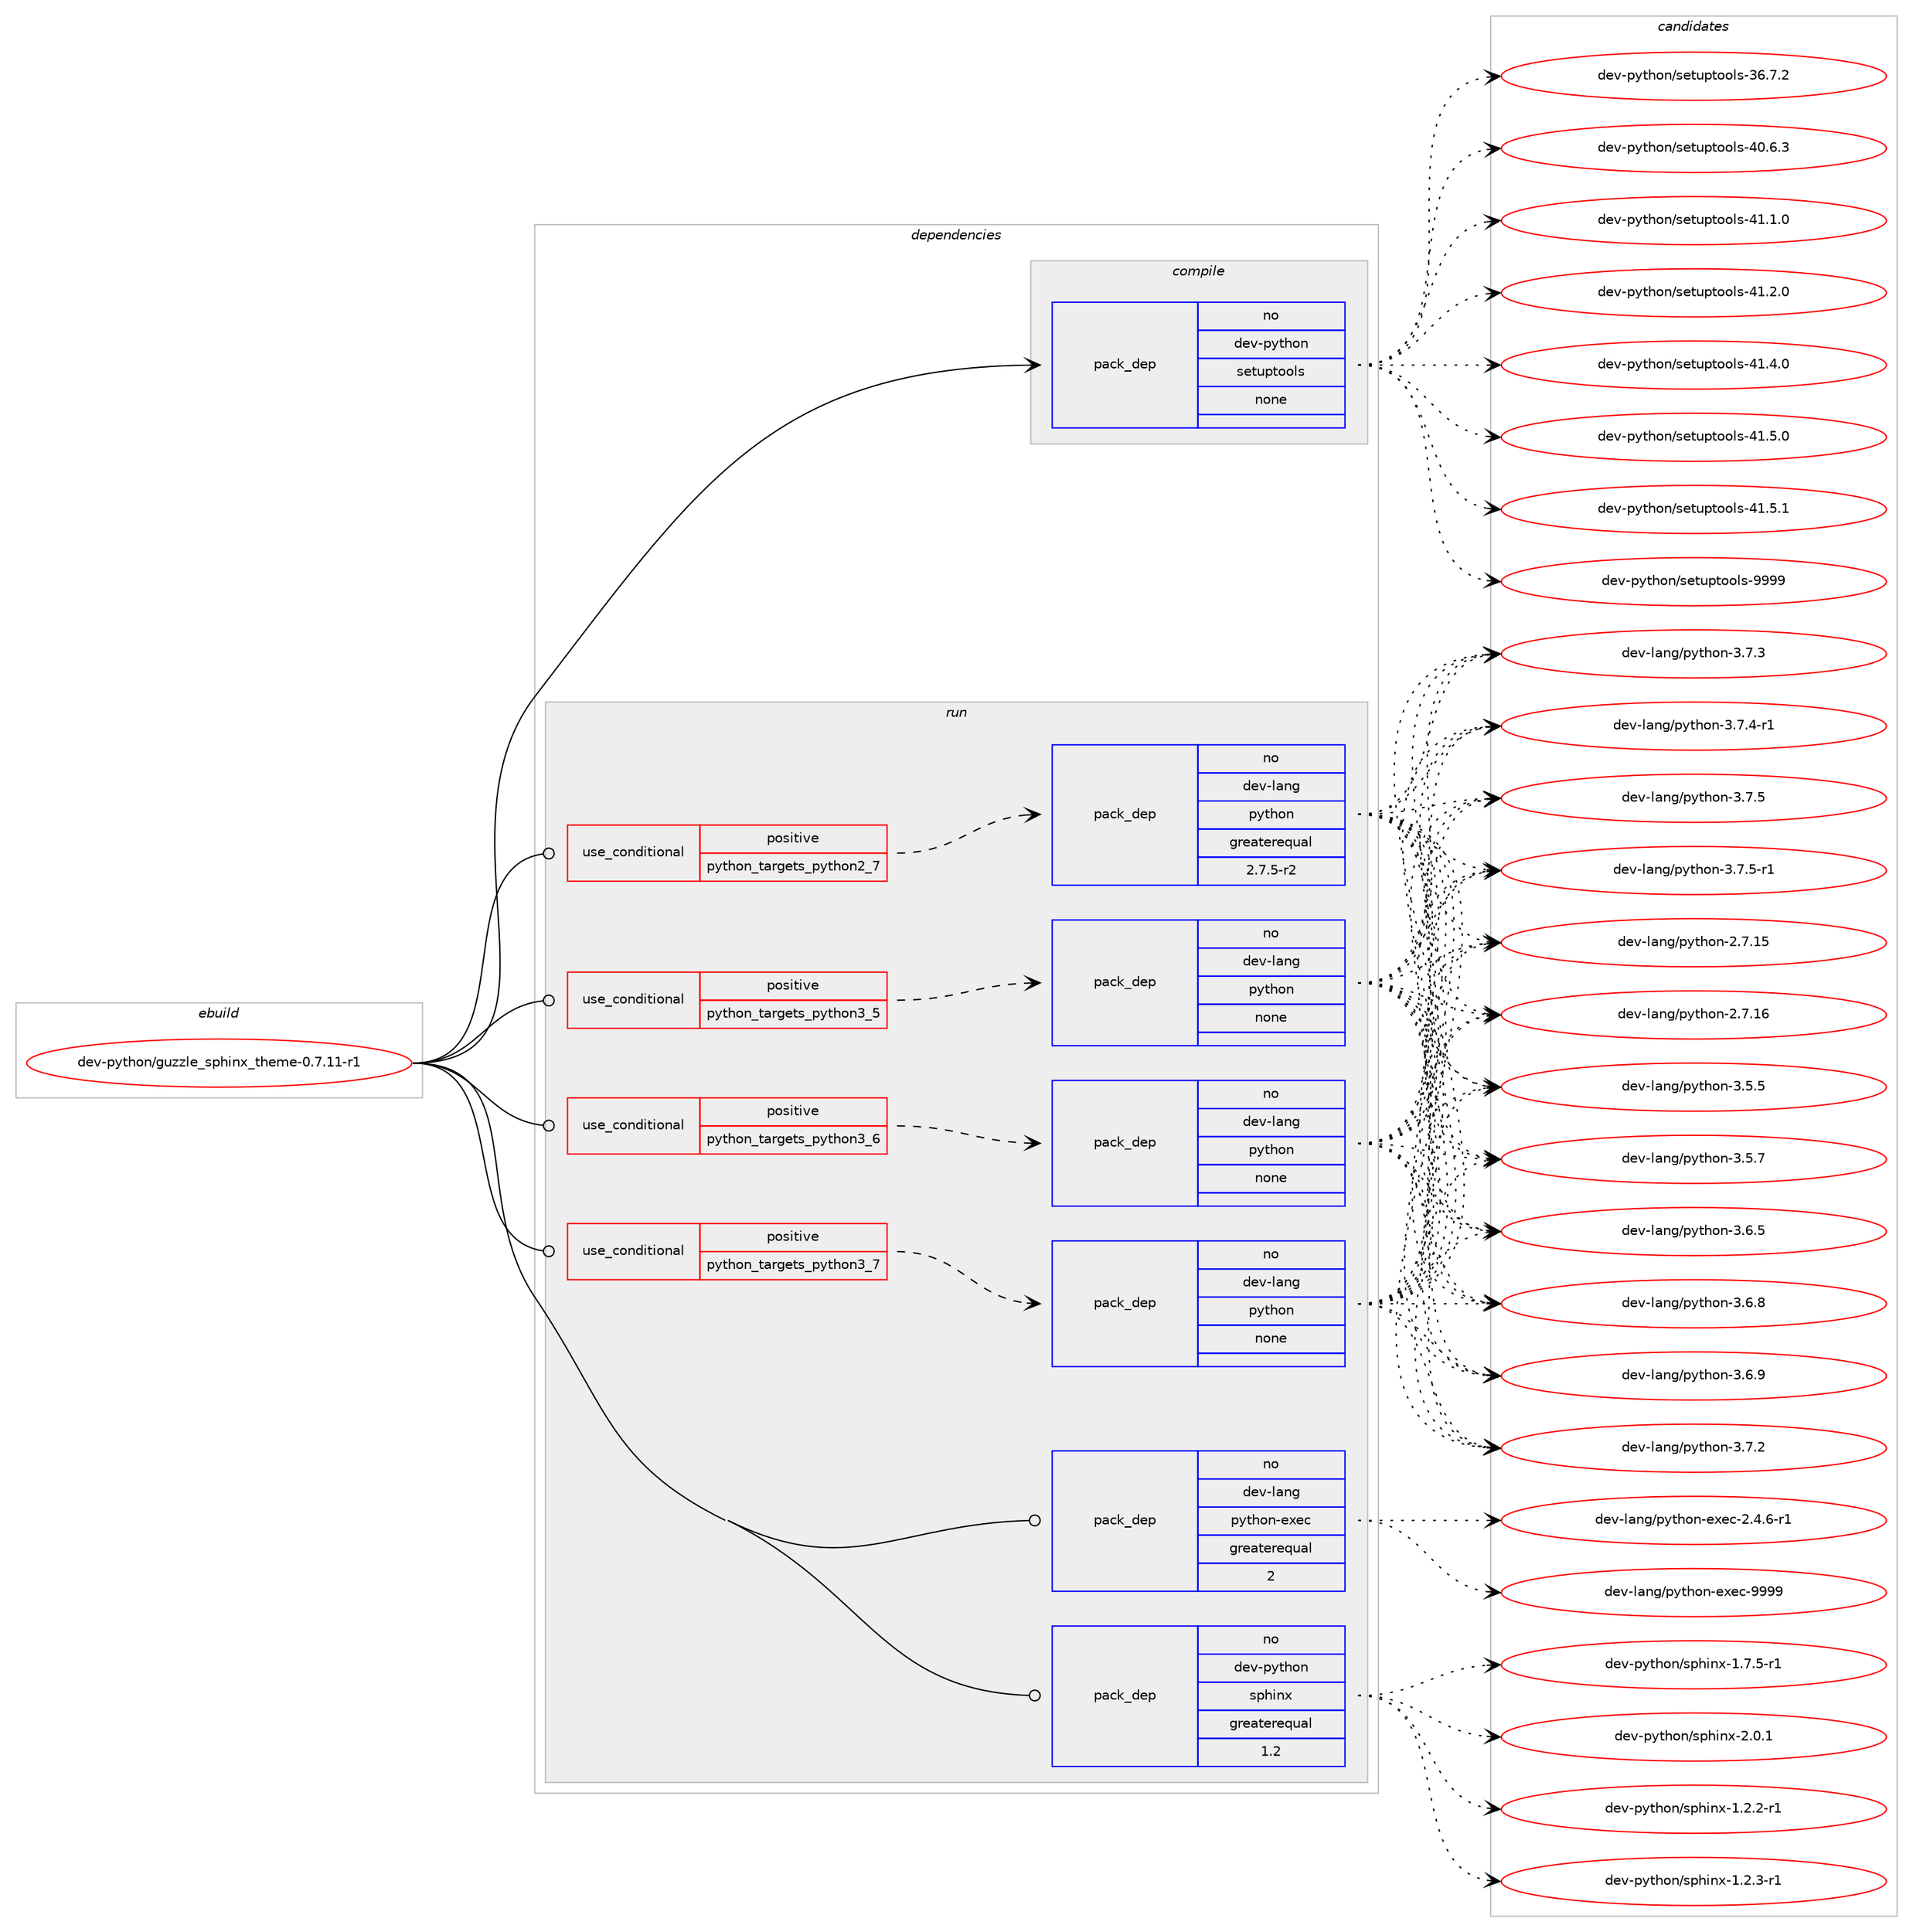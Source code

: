 digraph prolog {

# *************
# Graph options
# *************

newrank=true;
concentrate=true;
compound=true;
graph [rankdir=LR,fontname=Helvetica,fontsize=10,ranksep=1.5];#, ranksep=2.5, nodesep=0.2];
edge  [arrowhead=vee];
node  [fontname=Helvetica,fontsize=10];

# **********
# The ebuild
# **********

subgraph cluster_leftcol {
color=gray;
rank=same;
label=<<i>ebuild</i>>;
id [label="dev-python/guzzle_sphinx_theme-0.7.11-r1", color=red, width=4, href="../dev-python/guzzle_sphinx_theme-0.7.11-r1.svg"];
}

# ****************
# The dependencies
# ****************

subgraph cluster_midcol {
color=gray;
label=<<i>dependencies</i>>;
subgraph cluster_compile {
fillcolor="#eeeeee";
style=filled;
label=<<i>compile</i>>;
subgraph pack455841 {
dependency608004 [label=<<TABLE BORDER="0" CELLBORDER="1" CELLSPACING="0" CELLPADDING="4" WIDTH="220"><TR><TD ROWSPAN="6" CELLPADDING="30">pack_dep</TD></TR><TR><TD WIDTH="110">no</TD></TR><TR><TD>dev-python</TD></TR><TR><TD>setuptools</TD></TR><TR><TD>none</TD></TR><TR><TD></TD></TR></TABLE>>, shape=none, color=blue];
}
id:e -> dependency608004:w [weight=20,style="solid",arrowhead="vee"];
}
subgraph cluster_compileandrun {
fillcolor="#eeeeee";
style=filled;
label=<<i>compile and run</i>>;
}
subgraph cluster_run {
fillcolor="#eeeeee";
style=filled;
label=<<i>run</i>>;
subgraph cond140364 {
dependency608005 [label=<<TABLE BORDER="0" CELLBORDER="1" CELLSPACING="0" CELLPADDING="4"><TR><TD ROWSPAN="3" CELLPADDING="10">use_conditional</TD></TR><TR><TD>positive</TD></TR><TR><TD>python_targets_python2_7</TD></TR></TABLE>>, shape=none, color=red];
subgraph pack455842 {
dependency608006 [label=<<TABLE BORDER="0" CELLBORDER="1" CELLSPACING="0" CELLPADDING="4" WIDTH="220"><TR><TD ROWSPAN="6" CELLPADDING="30">pack_dep</TD></TR><TR><TD WIDTH="110">no</TD></TR><TR><TD>dev-lang</TD></TR><TR><TD>python</TD></TR><TR><TD>greaterequal</TD></TR><TR><TD>2.7.5-r2</TD></TR></TABLE>>, shape=none, color=blue];
}
dependency608005:e -> dependency608006:w [weight=20,style="dashed",arrowhead="vee"];
}
id:e -> dependency608005:w [weight=20,style="solid",arrowhead="odot"];
subgraph cond140365 {
dependency608007 [label=<<TABLE BORDER="0" CELLBORDER="1" CELLSPACING="0" CELLPADDING="4"><TR><TD ROWSPAN="3" CELLPADDING="10">use_conditional</TD></TR><TR><TD>positive</TD></TR><TR><TD>python_targets_python3_5</TD></TR></TABLE>>, shape=none, color=red];
subgraph pack455843 {
dependency608008 [label=<<TABLE BORDER="0" CELLBORDER="1" CELLSPACING="0" CELLPADDING="4" WIDTH="220"><TR><TD ROWSPAN="6" CELLPADDING="30">pack_dep</TD></TR><TR><TD WIDTH="110">no</TD></TR><TR><TD>dev-lang</TD></TR><TR><TD>python</TD></TR><TR><TD>none</TD></TR><TR><TD></TD></TR></TABLE>>, shape=none, color=blue];
}
dependency608007:e -> dependency608008:w [weight=20,style="dashed",arrowhead="vee"];
}
id:e -> dependency608007:w [weight=20,style="solid",arrowhead="odot"];
subgraph cond140366 {
dependency608009 [label=<<TABLE BORDER="0" CELLBORDER="1" CELLSPACING="0" CELLPADDING="4"><TR><TD ROWSPAN="3" CELLPADDING="10">use_conditional</TD></TR><TR><TD>positive</TD></TR><TR><TD>python_targets_python3_6</TD></TR></TABLE>>, shape=none, color=red];
subgraph pack455844 {
dependency608010 [label=<<TABLE BORDER="0" CELLBORDER="1" CELLSPACING="0" CELLPADDING="4" WIDTH="220"><TR><TD ROWSPAN="6" CELLPADDING="30">pack_dep</TD></TR><TR><TD WIDTH="110">no</TD></TR><TR><TD>dev-lang</TD></TR><TR><TD>python</TD></TR><TR><TD>none</TD></TR><TR><TD></TD></TR></TABLE>>, shape=none, color=blue];
}
dependency608009:e -> dependency608010:w [weight=20,style="dashed",arrowhead="vee"];
}
id:e -> dependency608009:w [weight=20,style="solid",arrowhead="odot"];
subgraph cond140367 {
dependency608011 [label=<<TABLE BORDER="0" CELLBORDER="1" CELLSPACING="0" CELLPADDING="4"><TR><TD ROWSPAN="3" CELLPADDING="10">use_conditional</TD></TR><TR><TD>positive</TD></TR><TR><TD>python_targets_python3_7</TD></TR></TABLE>>, shape=none, color=red];
subgraph pack455845 {
dependency608012 [label=<<TABLE BORDER="0" CELLBORDER="1" CELLSPACING="0" CELLPADDING="4" WIDTH="220"><TR><TD ROWSPAN="6" CELLPADDING="30">pack_dep</TD></TR><TR><TD WIDTH="110">no</TD></TR><TR><TD>dev-lang</TD></TR><TR><TD>python</TD></TR><TR><TD>none</TD></TR><TR><TD></TD></TR></TABLE>>, shape=none, color=blue];
}
dependency608011:e -> dependency608012:w [weight=20,style="dashed",arrowhead="vee"];
}
id:e -> dependency608011:w [weight=20,style="solid",arrowhead="odot"];
subgraph pack455846 {
dependency608013 [label=<<TABLE BORDER="0" CELLBORDER="1" CELLSPACING="0" CELLPADDING="4" WIDTH="220"><TR><TD ROWSPAN="6" CELLPADDING="30">pack_dep</TD></TR><TR><TD WIDTH="110">no</TD></TR><TR><TD>dev-lang</TD></TR><TR><TD>python-exec</TD></TR><TR><TD>greaterequal</TD></TR><TR><TD>2</TD></TR></TABLE>>, shape=none, color=blue];
}
id:e -> dependency608013:w [weight=20,style="solid",arrowhead="odot"];
subgraph pack455847 {
dependency608014 [label=<<TABLE BORDER="0" CELLBORDER="1" CELLSPACING="0" CELLPADDING="4" WIDTH="220"><TR><TD ROWSPAN="6" CELLPADDING="30">pack_dep</TD></TR><TR><TD WIDTH="110">no</TD></TR><TR><TD>dev-python</TD></TR><TR><TD>sphinx</TD></TR><TR><TD>greaterequal</TD></TR><TR><TD>1.2</TD></TR></TABLE>>, shape=none, color=blue];
}
id:e -> dependency608014:w [weight=20,style="solid",arrowhead="odot"];
}
}

# **************
# The candidates
# **************

subgraph cluster_choices {
rank=same;
color=gray;
label=<<i>candidates</i>>;

subgraph choice455841 {
color=black;
nodesep=1;
choice100101118451121211161041111104711510111611711211611111110811545515446554650 [label="dev-python/setuptools-36.7.2", color=red, width=4,href="../dev-python/setuptools-36.7.2.svg"];
choice100101118451121211161041111104711510111611711211611111110811545524846544651 [label="dev-python/setuptools-40.6.3", color=red, width=4,href="../dev-python/setuptools-40.6.3.svg"];
choice100101118451121211161041111104711510111611711211611111110811545524946494648 [label="dev-python/setuptools-41.1.0", color=red, width=4,href="../dev-python/setuptools-41.1.0.svg"];
choice100101118451121211161041111104711510111611711211611111110811545524946504648 [label="dev-python/setuptools-41.2.0", color=red, width=4,href="../dev-python/setuptools-41.2.0.svg"];
choice100101118451121211161041111104711510111611711211611111110811545524946524648 [label="dev-python/setuptools-41.4.0", color=red, width=4,href="../dev-python/setuptools-41.4.0.svg"];
choice100101118451121211161041111104711510111611711211611111110811545524946534648 [label="dev-python/setuptools-41.5.0", color=red, width=4,href="../dev-python/setuptools-41.5.0.svg"];
choice100101118451121211161041111104711510111611711211611111110811545524946534649 [label="dev-python/setuptools-41.5.1", color=red, width=4,href="../dev-python/setuptools-41.5.1.svg"];
choice10010111845112121116104111110471151011161171121161111111081154557575757 [label="dev-python/setuptools-9999", color=red, width=4,href="../dev-python/setuptools-9999.svg"];
dependency608004:e -> choice100101118451121211161041111104711510111611711211611111110811545515446554650:w [style=dotted,weight="100"];
dependency608004:e -> choice100101118451121211161041111104711510111611711211611111110811545524846544651:w [style=dotted,weight="100"];
dependency608004:e -> choice100101118451121211161041111104711510111611711211611111110811545524946494648:w [style=dotted,weight="100"];
dependency608004:e -> choice100101118451121211161041111104711510111611711211611111110811545524946504648:w [style=dotted,weight="100"];
dependency608004:e -> choice100101118451121211161041111104711510111611711211611111110811545524946524648:w [style=dotted,weight="100"];
dependency608004:e -> choice100101118451121211161041111104711510111611711211611111110811545524946534648:w [style=dotted,weight="100"];
dependency608004:e -> choice100101118451121211161041111104711510111611711211611111110811545524946534649:w [style=dotted,weight="100"];
dependency608004:e -> choice10010111845112121116104111110471151011161171121161111111081154557575757:w [style=dotted,weight="100"];
}
subgraph choice455842 {
color=black;
nodesep=1;
choice10010111845108971101034711212111610411111045504655464953 [label="dev-lang/python-2.7.15", color=red, width=4,href="../dev-lang/python-2.7.15.svg"];
choice10010111845108971101034711212111610411111045504655464954 [label="dev-lang/python-2.7.16", color=red, width=4,href="../dev-lang/python-2.7.16.svg"];
choice100101118451089711010347112121116104111110455146534653 [label="dev-lang/python-3.5.5", color=red, width=4,href="../dev-lang/python-3.5.5.svg"];
choice100101118451089711010347112121116104111110455146534655 [label="dev-lang/python-3.5.7", color=red, width=4,href="../dev-lang/python-3.5.7.svg"];
choice100101118451089711010347112121116104111110455146544653 [label="dev-lang/python-3.6.5", color=red, width=4,href="../dev-lang/python-3.6.5.svg"];
choice100101118451089711010347112121116104111110455146544656 [label="dev-lang/python-3.6.8", color=red, width=4,href="../dev-lang/python-3.6.8.svg"];
choice100101118451089711010347112121116104111110455146544657 [label="dev-lang/python-3.6.9", color=red, width=4,href="../dev-lang/python-3.6.9.svg"];
choice100101118451089711010347112121116104111110455146554650 [label="dev-lang/python-3.7.2", color=red, width=4,href="../dev-lang/python-3.7.2.svg"];
choice100101118451089711010347112121116104111110455146554651 [label="dev-lang/python-3.7.3", color=red, width=4,href="../dev-lang/python-3.7.3.svg"];
choice1001011184510897110103471121211161041111104551465546524511449 [label="dev-lang/python-3.7.4-r1", color=red, width=4,href="../dev-lang/python-3.7.4-r1.svg"];
choice100101118451089711010347112121116104111110455146554653 [label="dev-lang/python-3.7.5", color=red, width=4,href="../dev-lang/python-3.7.5.svg"];
choice1001011184510897110103471121211161041111104551465546534511449 [label="dev-lang/python-3.7.5-r1", color=red, width=4,href="../dev-lang/python-3.7.5-r1.svg"];
dependency608006:e -> choice10010111845108971101034711212111610411111045504655464953:w [style=dotted,weight="100"];
dependency608006:e -> choice10010111845108971101034711212111610411111045504655464954:w [style=dotted,weight="100"];
dependency608006:e -> choice100101118451089711010347112121116104111110455146534653:w [style=dotted,weight="100"];
dependency608006:e -> choice100101118451089711010347112121116104111110455146534655:w [style=dotted,weight="100"];
dependency608006:e -> choice100101118451089711010347112121116104111110455146544653:w [style=dotted,weight="100"];
dependency608006:e -> choice100101118451089711010347112121116104111110455146544656:w [style=dotted,weight="100"];
dependency608006:e -> choice100101118451089711010347112121116104111110455146544657:w [style=dotted,weight="100"];
dependency608006:e -> choice100101118451089711010347112121116104111110455146554650:w [style=dotted,weight="100"];
dependency608006:e -> choice100101118451089711010347112121116104111110455146554651:w [style=dotted,weight="100"];
dependency608006:e -> choice1001011184510897110103471121211161041111104551465546524511449:w [style=dotted,weight="100"];
dependency608006:e -> choice100101118451089711010347112121116104111110455146554653:w [style=dotted,weight="100"];
dependency608006:e -> choice1001011184510897110103471121211161041111104551465546534511449:w [style=dotted,weight="100"];
}
subgraph choice455843 {
color=black;
nodesep=1;
choice10010111845108971101034711212111610411111045504655464953 [label="dev-lang/python-2.7.15", color=red, width=4,href="../dev-lang/python-2.7.15.svg"];
choice10010111845108971101034711212111610411111045504655464954 [label="dev-lang/python-2.7.16", color=red, width=4,href="../dev-lang/python-2.7.16.svg"];
choice100101118451089711010347112121116104111110455146534653 [label="dev-lang/python-3.5.5", color=red, width=4,href="../dev-lang/python-3.5.5.svg"];
choice100101118451089711010347112121116104111110455146534655 [label="dev-lang/python-3.5.7", color=red, width=4,href="../dev-lang/python-3.5.7.svg"];
choice100101118451089711010347112121116104111110455146544653 [label="dev-lang/python-3.6.5", color=red, width=4,href="../dev-lang/python-3.6.5.svg"];
choice100101118451089711010347112121116104111110455146544656 [label="dev-lang/python-3.6.8", color=red, width=4,href="../dev-lang/python-3.6.8.svg"];
choice100101118451089711010347112121116104111110455146544657 [label="dev-lang/python-3.6.9", color=red, width=4,href="../dev-lang/python-3.6.9.svg"];
choice100101118451089711010347112121116104111110455146554650 [label="dev-lang/python-3.7.2", color=red, width=4,href="../dev-lang/python-3.7.2.svg"];
choice100101118451089711010347112121116104111110455146554651 [label="dev-lang/python-3.7.3", color=red, width=4,href="../dev-lang/python-3.7.3.svg"];
choice1001011184510897110103471121211161041111104551465546524511449 [label="dev-lang/python-3.7.4-r1", color=red, width=4,href="../dev-lang/python-3.7.4-r1.svg"];
choice100101118451089711010347112121116104111110455146554653 [label="dev-lang/python-3.7.5", color=red, width=4,href="../dev-lang/python-3.7.5.svg"];
choice1001011184510897110103471121211161041111104551465546534511449 [label="dev-lang/python-3.7.5-r1", color=red, width=4,href="../dev-lang/python-3.7.5-r1.svg"];
dependency608008:e -> choice10010111845108971101034711212111610411111045504655464953:w [style=dotted,weight="100"];
dependency608008:e -> choice10010111845108971101034711212111610411111045504655464954:w [style=dotted,weight="100"];
dependency608008:e -> choice100101118451089711010347112121116104111110455146534653:w [style=dotted,weight="100"];
dependency608008:e -> choice100101118451089711010347112121116104111110455146534655:w [style=dotted,weight="100"];
dependency608008:e -> choice100101118451089711010347112121116104111110455146544653:w [style=dotted,weight="100"];
dependency608008:e -> choice100101118451089711010347112121116104111110455146544656:w [style=dotted,weight="100"];
dependency608008:e -> choice100101118451089711010347112121116104111110455146544657:w [style=dotted,weight="100"];
dependency608008:e -> choice100101118451089711010347112121116104111110455146554650:w [style=dotted,weight="100"];
dependency608008:e -> choice100101118451089711010347112121116104111110455146554651:w [style=dotted,weight="100"];
dependency608008:e -> choice1001011184510897110103471121211161041111104551465546524511449:w [style=dotted,weight="100"];
dependency608008:e -> choice100101118451089711010347112121116104111110455146554653:w [style=dotted,weight="100"];
dependency608008:e -> choice1001011184510897110103471121211161041111104551465546534511449:w [style=dotted,weight="100"];
}
subgraph choice455844 {
color=black;
nodesep=1;
choice10010111845108971101034711212111610411111045504655464953 [label="dev-lang/python-2.7.15", color=red, width=4,href="../dev-lang/python-2.7.15.svg"];
choice10010111845108971101034711212111610411111045504655464954 [label="dev-lang/python-2.7.16", color=red, width=4,href="../dev-lang/python-2.7.16.svg"];
choice100101118451089711010347112121116104111110455146534653 [label="dev-lang/python-3.5.5", color=red, width=4,href="../dev-lang/python-3.5.5.svg"];
choice100101118451089711010347112121116104111110455146534655 [label="dev-lang/python-3.5.7", color=red, width=4,href="../dev-lang/python-3.5.7.svg"];
choice100101118451089711010347112121116104111110455146544653 [label="dev-lang/python-3.6.5", color=red, width=4,href="../dev-lang/python-3.6.5.svg"];
choice100101118451089711010347112121116104111110455146544656 [label="dev-lang/python-3.6.8", color=red, width=4,href="../dev-lang/python-3.6.8.svg"];
choice100101118451089711010347112121116104111110455146544657 [label="dev-lang/python-3.6.9", color=red, width=4,href="../dev-lang/python-3.6.9.svg"];
choice100101118451089711010347112121116104111110455146554650 [label="dev-lang/python-3.7.2", color=red, width=4,href="../dev-lang/python-3.7.2.svg"];
choice100101118451089711010347112121116104111110455146554651 [label="dev-lang/python-3.7.3", color=red, width=4,href="../dev-lang/python-3.7.3.svg"];
choice1001011184510897110103471121211161041111104551465546524511449 [label="dev-lang/python-3.7.4-r1", color=red, width=4,href="../dev-lang/python-3.7.4-r1.svg"];
choice100101118451089711010347112121116104111110455146554653 [label="dev-lang/python-3.7.5", color=red, width=4,href="../dev-lang/python-3.7.5.svg"];
choice1001011184510897110103471121211161041111104551465546534511449 [label="dev-lang/python-3.7.5-r1", color=red, width=4,href="../dev-lang/python-3.7.5-r1.svg"];
dependency608010:e -> choice10010111845108971101034711212111610411111045504655464953:w [style=dotted,weight="100"];
dependency608010:e -> choice10010111845108971101034711212111610411111045504655464954:w [style=dotted,weight="100"];
dependency608010:e -> choice100101118451089711010347112121116104111110455146534653:w [style=dotted,weight="100"];
dependency608010:e -> choice100101118451089711010347112121116104111110455146534655:w [style=dotted,weight="100"];
dependency608010:e -> choice100101118451089711010347112121116104111110455146544653:w [style=dotted,weight="100"];
dependency608010:e -> choice100101118451089711010347112121116104111110455146544656:w [style=dotted,weight="100"];
dependency608010:e -> choice100101118451089711010347112121116104111110455146544657:w [style=dotted,weight="100"];
dependency608010:e -> choice100101118451089711010347112121116104111110455146554650:w [style=dotted,weight="100"];
dependency608010:e -> choice100101118451089711010347112121116104111110455146554651:w [style=dotted,weight="100"];
dependency608010:e -> choice1001011184510897110103471121211161041111104551465546524511449:w [style=dotted,weight="100"];
dependency608010:e -> choice100101118451089711010347112121116104111110455146554653:w [style=dotted,weight="100"];
dependency608010:e -> choice1001011184510897110103471121211161041111104551465546534511449:w [style=dotted,weight="100"];
}
subgraph choice455845 {
color=black;
nodesep=1;
choice10010111845108971101034711212111610411111045504655464953 [label="dev-lang/python-2.7.15", color=red, width=4,href="../dev-lang/python-2.7.15.svg"];
choice10010111845108971101034711212111610411111045504655464954 [label="dev-lang/python-2.7.16", color=red, width=4,href="../dev-lang/python-2.7.16.svg"];
choice100101118451089711010347112121116104111110455146534653 [label="dev-lang/python-3.5.5", color=red, width=4,href="../dev-lang/python-3.5.5.svg"];
choice100101118451089711010347112121116104111110455146534655 [label="dev-lang/python-3.5.7", color=red, width=4,href="../dev-lang/python-3.5.7.svg"];
choice100101118451089711010347112121116104111110455146544653 [label="dev-lang/python-3.6.5", color=red, width=4,href="../dev-lang/python-3.6.5.svg"];
choice100101118451089711010347112121116104111110455146544656 [label="dev-lang/python-3.6.8", color=red, width=4,href="../dev-lang/python-3.6.8.svg"];
choice100101118451089711010347112121116104111110455146544657 [label="dev-lang/python-3.6.9", color=red, width=4,href="../dev-lang/python-3.6.9.svg"];
choice100101118451089711010347112121116104111110455146554650 [label="dev-lang/python-3.7.2", color=red, width=4,href="../dev-lang/python-3.7.2.svg"];
choice100101118451089711010347112121116104111110455146554651 [label="dev-lang/python-3.7.3", color=red, width=4,href="../dev-lang/python-3.7.3.svg"];
choice1001011184510897110103471121211161041111104551465546524511449 [label="dev-lang/python-3.7.4-r1", color=red, width=4,href="../dev-lang/python-3.7.4-r1.svg"];
choice100101118451089711010347112121116104111110455146554653 [label="dev-lang/python-3.7.5", color=red, width=4,href="../dev-lang/python-3.7.5.svg"];
choice1001011184510897110103471121211161041111104551465546534511449 [label="dev-lang/python-3.7.5-r1", color=red, width=4,href="../dev-lang/python-3.7.5-r1.svg"];
dependency608012:e -> choice10010111845108971101034711212111610411111045504655464953:w [style=dotted,weight="100"];
dependency608012:e -> choice10010111845108971101034711212111610411111045504655464954:w [style=dotted,weight="100"];
dependency608012:e -> choice100101118451089711010347112121116104111110455146534653:w [style=dotted,weight="100"];
dependency608012:e -> choice100101118451089711010347112121116104111110455146534655:w [style=dotted,weight="100"];
dependency608012:e -> choice100101118451089711010347112121116104111110455146544653:w [style=dotted,weight="100"];
dependency608012:e -> choice100101118451089711010347112121116104111110455146544656:w [style=dotted,weight="100"];
dependency608012:e -> choice100101118451089711010347112121116104111110455146544657:w [style=dotted,weight="100"];
dependency608012:e -> choice100101118451089711010347112121116104111110455146554650:w [style=dotted,weight="100"];
dependency608012:e -> choice100101118451089711010347112121116104111110455146554651:w [style=dotted,weight="100"];
dependency608012:e -> choice1001011184510897110103471121211161041111104551465546524511449:w [style=dotted,weight="100"];
dependency608012:e -> choice100101118451089711010347112121116104111110455146554653:w [style=dotted,weight="100"];
dependency608012:e -> choice1001011184510897110103471121211161041111104551465546534511449:w [style=dotted,weight="100"];
}
subgraph choice455846 {
color=black;
nodesep=1;
choice10010111845108971101034711212111610411111045101120101994550465246544511449 [label="dev-lang/python-exec-2.4.6-r1", color=red, width=4,href="../dev-lang/python-exec-2.4.6-r1.svg"];
choice10010111845108971101034711212111610411111045101120101994557575757 [label="dev-lang/python-exec-9999", color=red, width=4,href="../dev-lang/python-exec-9999.svg"];
dependency608013:e -> choice10010111845108971101034711212111610411111045101120101994550465246544511449:w [style=dotted,weight="100"];
dependency608013:e -> choice10010111845108971101034711212111610411111045101120101994557575757:w [style=dotted,weight="100"];
}
subgraph choice455847 {
color=black;
nodesep=1;
choice10010111845112121116104111110471151121041051101204549465046504511449 [label="dev-python/sphinx-1.2.2-r1", color=red, width=4,href="../dev-python/sphinx-1.2.2-r1.svg"];
choice10010111845112121116104111110471151121041051101204549465046514511449 [label="dev-python/sphinx-1.2.3-r1", color=red, width=4,href="../dev-python/sphinx-1.2.3-r1.svg"];
choice10010111845112121116104111110471151121041051101204549465546534511449 [label="dev-python/sphinx-1.7.5-r1", color=red, width=4,href="../dev-python/sphinx-1.7.5-r1.svg"];
choice1001011184511212111610411111047115112104105110120455046484649 [label="dev-python/sphinx-2.0.1", color=red, width=4,href="../dev-python/sphinx-2.0.1.svg"];
dependency608014:e -> choice10010111845112121116104111110471151121041051101204549465046504511449:w [style=dotted,weight="100"];
dependency608014:e -> choice10010111845112121116104111110471151121041051101204549465046514511449:w [style=dotted,weight="100"];
dependency608014:e -> choice10010111845112121116104111110471151121041051101204549465546534511449:w [style=dotted,weight="100"];
dependency608014:e -> choice1001011184511212111610411111047115112104105110120455046484649:w [style=dotted,weight="100"];
}
}

}
